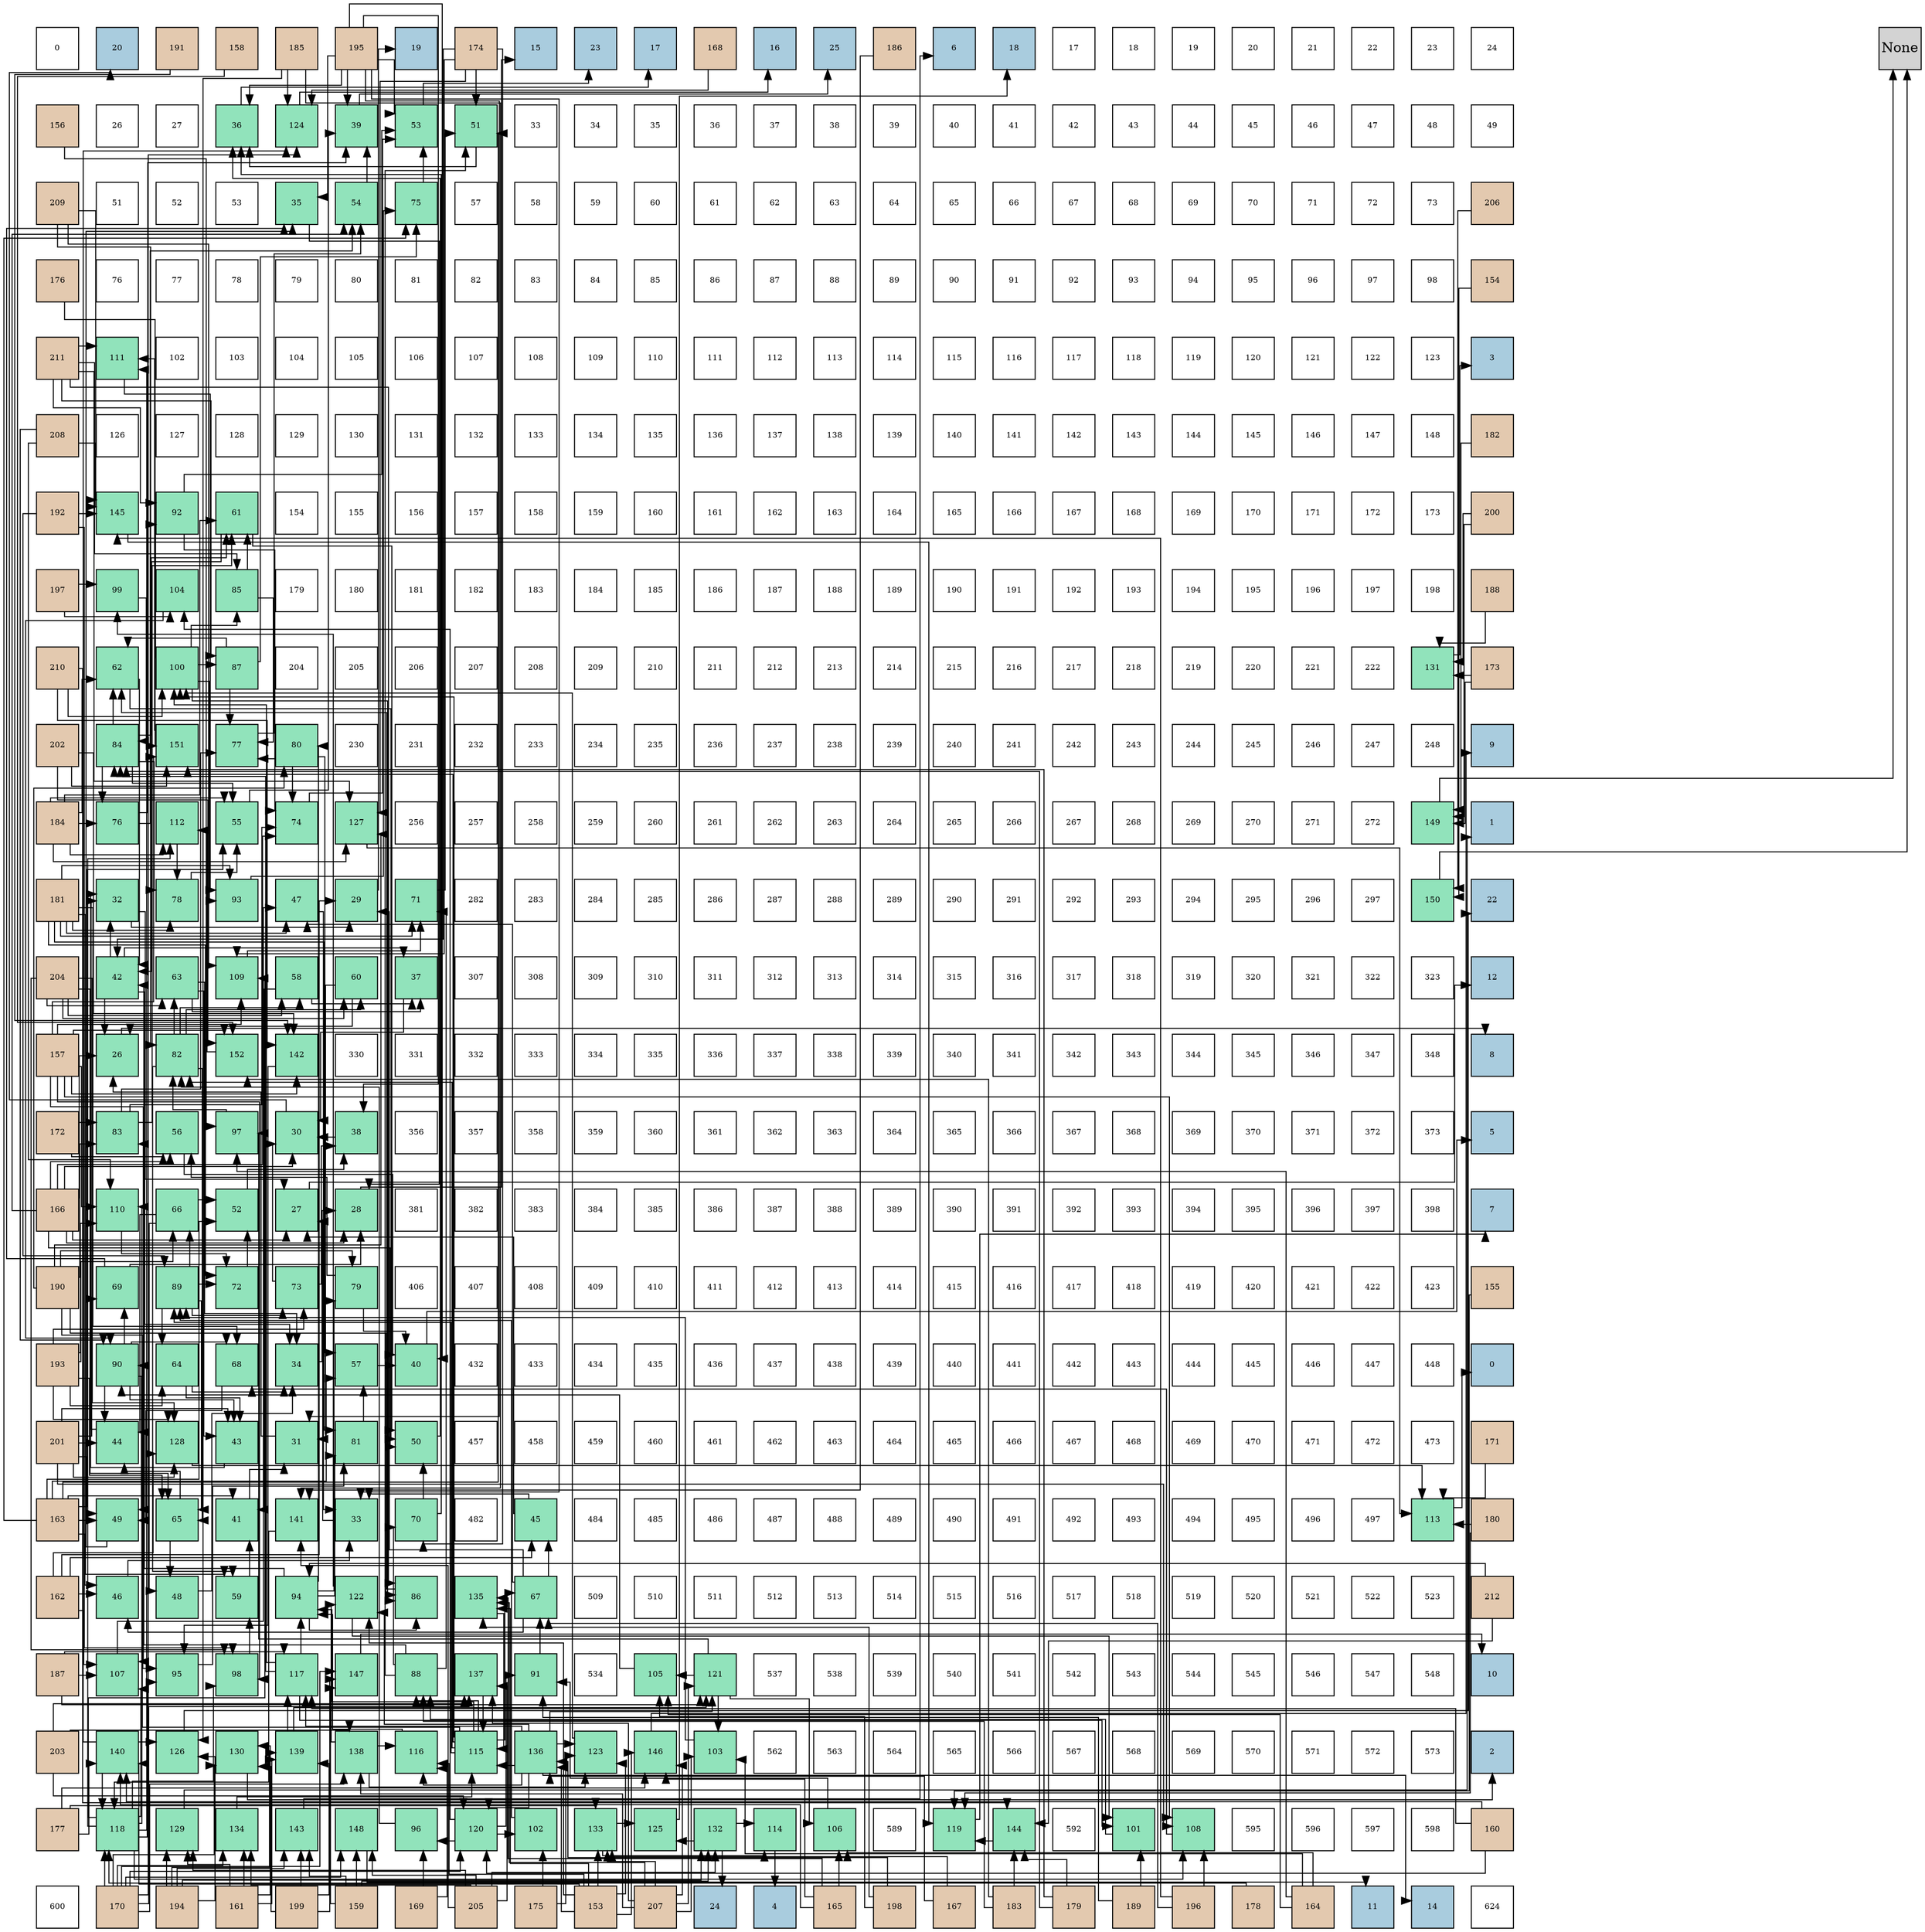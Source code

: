 digraph layout{
 rankdir=TB;
 splines=ortho;
 node [style=filled shape=square fixedsize=true width=0.6];
0[label="0", fontsize=8, fillcolor="#ffffff"];
1[label="20", fontsize=8, fillcolor="#a9ccde"];
2[label="191", fontsize=8, fillcolor="#e3c9af"];
3[label="158", fontsize=8, fillcolor="#e3c9af"];
4[label="185", fontsize=8, fillcolor="#e3c9af"];
5[label="195", fontsize=8, fillcolor="#e3c9af"];
6[label="19", fontsize=8, fillcolor="#a9ccde"];
7[label="174", fontsize=8, fillcolor="#e3c9af"];
8[label="15", fontsize=8, fillcolor="#a9ccde"];
9[label="23", fontsize=8, fillcolor="#a9ccde"];
10[label="17", fontsize=8, fillcolor="#a9ccde"];
11[label="168", fontsize=8, fillcolor="#e3c9af"];
12[label="16", fontsize=8, fillcolor="#a9ccde"];
13[label="25", fontsize=8, fillcolor="#a9ccde"];
14[label="186", fontsize=8, fillcolor="#e3c9af"];
15[label="6", fontsize=8, fillcolor="#a9ccde"];
16[label="18", fontsize=8, fillcolor="#a9ccde"];
17[label="17", fontsize=8, fillcolor="#ffffff"];
18[label="18", fontsize=8, fillcolor="#ffffff"];
19[label="19", fontsize=8, fillcolor="#ffffff"];
20[label="20", fontsize=8, fillcolor="#ffffff"];
21[label="21", fontsize=8, fillcolor="#ffffff"];
22[label="22", fontsize=8, fillcolor="#ffffff"];
23[label="23", fontsize=8, fillcolor="#ffffff"];
24[label="24", fontsize=8, fillcolor="#ffffff"];
25[label="156", fontsize=8, fillcolor="#e3c9af"];
26[label="26", fontsize=8, fillcolor="#ffffff"];
27[label="27", fontsize=8, fillcolor="#ffffff"];
28[label="36", fontsize=8, fillcolor="#91e3bb"];
29[label="124", fontsize=8, fillcolor="#91e3bb"];
30[label="39", fontsize=8, fillcolor="#91e3bb"];
31[label="53", fontsize=8, fillcolor="#91e3bb"];
32[label="51", fontsize=8, fillcolor="#91e3bb"];
33[label="33", fontsize=8, fillcolor="#ffffff"];
34[label="34", fontsize=8, fillcolor="#ffffff"];
35[label="35", fontsize=8, fillcolor="#ffffff"];
36[label="36", fontsize=8, fillcolor="#ffffff"];
37[label="37", fontsize=8, fillcolor="#ffffff"];
38[label="38", fontsize=8, fillcolor="#ffffff"];
39[label="39", fontsize=8, fillcolor="#ffffff"];
40[label="40", fontsize=8, fillcolor="#ffffff"];
41[label="41", fontsize=8, fillcolor="#ffffff"];
42[label="42", fontsize=8, fillcolor="#ffffff"];
43[label="43", fontsize=8, fillcolor="#ffffff"];
44[label="44", fontsize=8, fillcolor="#ffffff"];
45[label="45", fontsize=8, fillcolor="#ffffff"];
46[label="46", fontsize=8, fillcolor="#ffffff"];
47[label="47", fontsize=8, fillcolor="#ffffff"];
48[label="48", fontsize=8, fillcolor="#ffffff"];
49[label="49", fontsize=8, fillcolor="#ffffff"];
50[label="209", fontsize=8, fillcolor="#e3c9af"];
51[label="51", fontsize=8, fillcolor="#ffffff"];
52[label="52", fontsize=8, fillcolor="#ffffff"];
53[label="53", fontsize=8, fillcolor="#ffffff"];
54[label="35", fontsize=8, fillcolor="#91e3bb"];
55[label="54", fontsize=8, fillcolor="#91e3bb"];
56[label="75", fontsize=8, fillcolor="#91e3bb"];
57[label="57", fontsize=8, fillcolor="#ffffff"];
58[label="58", fontsize=8, fillcolor="#ffffff"];
59[label="59", fontsize=8, fillcolor="#ffffff"];
60[label="60", fontsize=8, fillcolor="#ffffff"];
61[label="61", fontsize=8, fillcolor="#ffffff"];
62[label="62", fontsize=8, fillcolor="#ffffff"];
63[label="63", fontsize=8, fillcolor="#ffffff"];
64[label="64", fontsize=8, fillcolor="#ffffff"];
65[label="65", fontsize=8, fillcolor="#ffffff"];
66[label="66", fontsize=8, fillcolor="#ffffff"];
67[label="67", fontsize=8, fillcolor="#ffffff"];
68[label="68", fontsize=8, fillcolor="#ffffff"];
69[label="69", fontsize=8, fillcolor="#ffffff"];
70[label="70", fontsize=8, fillcolor="#ffffff"];
71[label="71", fontsize=8, fillcolor="#ffffff"];
72[label="72", fontsize=8, fillcolor="#ffffff"];
73[label="73", fontsize=8, fillcolor="#ffffff"];
74[label="206", fontsize=8, fillcolor="#e3c9af"];
75[label="176", fontsize=8, fillcolor="#e3c9af"];
76[label="76", fontsize=8, fillcolor="#ffffff"];
77[label="77", fontsize=8, fillcolor="#ffffff"];
78[label="78", fontsize=8, fillcolor="#ffffff"];
79[label="79", fontsize=8, fillcolor="#ffffff"];
80[label="80", fontsize=8, fillcolor="#ffffff"];
81[label="81", fontsize=8, fillcolor="#ffffff"];
82[label="82", fontsize=8, fillcolor="#ffffff"];
83[label="83", fontsize=8, fillcolor="#ffffff"];
84[label="84", fontsize=8, fillcolor="#ffffff"];
85[label="85", fontsize=8, fillcolor="#ffffff"];
86[label="86", fontsize=8, fillcolor="#ffffff"];
87[label="87", fontsize=8, fillcolor="#ffffff"];
88[label="88", fontsize=8, fillcolor="#ffffff"];
89[label="89", fontsize=8, fillcolor="#ffffff"];
90[label="90", fontsize=8, fillcolor="#ffffff"];
91[label="91", fontsize=8, fillcolor="#ffffff"];
92[label="92", fontsize=8, fillcolor="#ffffff"];
93[label="93", fontsize=8, fillcolor="#ffffff"];
94[label="94", fontsize=8, fillcolor="#ffffff"];
95[label="95", fontsize=8, fillcolor="#ffffff"];
96[label="96", fontsize=8, fillcolor="#ffffff"];
97[label="97", fontsize=8, fillcolor="#ffffff"];
98[label="98", fontsize=8, fillcolor="#ffffff"];
99[label="154", fontsize=8, fillcolor="#e3c9af"];
100[label="211", fontsize=8, fillcolor="#e3c9af"];
101[label="111", fontsize=8, fillcolor="#91e3bb"];
102[label="102", fontsize=8, fillcolor="#ffffff"];
103[label="103", fontsize=8, fillcolor="#ffffff"];
104[label="104", fontsize=8, fillcolor="#ffffff"];
105[label="105", fontsize=8, fillcolor="#ffffff"];
106[label="106", fontsize=8, fillcolor="#ffffff"];
107[label="107", fontsize=8, fillcolor="#ffffff"];
108[label="108", fontsize=8, fillcolor="#ffffff"];
109[label="109", fontsize=8, fillcolor="#ffffff"];
110[label="110", fontsize=8, fillcolor="#ffffff"];
111[label="111", fontsize=8, fillcolor="#ffffff"];
112[label="112", fontsize=8, fillcolor="#ffffff"];
113[label="113", fontsize=8, fillcolor="#ffffff"];
114[label="114", fontsize=8, fillcolor="#ffffff"];
115[label="115", fontsize=8, fillcolor="#ffffff"];
116[label="116", fontsize=8, fillcolor="#ffffff"];
117[label="117", fontsize=8, fillcolor="#ffffff"];
118[label="118", fontsize=8, fillcolor="#ffffff"];
119[label="119", fontsize=8, fillcolor="#ffffff"];
120[label="120", fontsize=8, fillcolor="#ffffff"];
121[label="121", fontsize=8, fillcolor="#ffffff"];
122[label="122", fontsize=8, fillcolor="#ffffff"];
123[label="123", fontsize=8, fillcolor="#ffffff"];
124[label="3", fontsize=8, fillcolor="#a9ccde"];
125[label="208", fontsize=8, fillcolor="#e3c9af"];
126[label="126", fontsize=8, fillcolor="#ffffff"];
127[label="127", fontsize=8, fillcolor="#ffffff"];
128[label="128", fontsize=8, fillcolor="#ffffff"];
129[label="129", fontsize=8, fillcolor="#ffffff"];
130[label="130", fontsize=8, fillcolor="#ffffff"];
131[label="131", fontsize=8, fillcolor="#ffffff"];
132[label="132", fontsize=8, fillcolor="#ffffff"];
133[label="133", fontsize=8, fillcolor="#ffffff"];
134[label="134", fontsize=8, fillcolor="#ffffff"];
135[label="135", fontsize=8, fillcolor="#ffffff"];
136[label="136", fontsize=8, fillcolor="#ffffff"];
137[label="137", fontsize=8, fillcolor="#ffffff"];
138[label="138", fontsize=8, fillcolor="#ffffff"];
139[label="139", fontsize=8, fillcolor="#ffffff"];
140[label="140", fontsize=8, fillcolor="#ffffff"];
141[label="141", fontsize=8, fillcolor="#ffffff"];
142[label="142", fontsize=8, fillcolor="#ffffff"];
143[label="143", fontsize=8, fillcolor="#ffffff"];
144[label="144", fontsize=8, fillcolor="#ffffff"];
145[label="145", fontsize=8, fillcolor="#ffffff"];
146[label="146", fontsize=8, fillcolor="#ffffff"];
147[label="147", fontsize=8, fillcolor="#ffffff"];
148[label="148", fontsize=8, fillcolor="#ffffff"];
149[label="182", fontsize=8, fillcolor="#e3c9af"];
150[label="192", fontsize=8, fillcolor="#e3c9af"];
151[label="145", fontsize=8, fillcolor="#91e3bb"];
152[label="92", fontsize=8, fillcolor="#91e3bb"];
153[label="61", fontsize=8, fillcolor="#91e3bb"];
154[label="154", fontsize=8, fillcolor="#ffffff"];
155[label="155", fontsize=8, fillcolor="#ffffff"];
156[label="156", fontsize=8, fillcolor="#ffffff"];
157[label="157", fontsize=8, fillcolor="#ffffff"];
158[label="158", fontsize=8, fillcolor="#ffffff"];
159[label="159", fontsize=8, fillcolor="#ffffff"];
160[label="160", fontsize=8, fillcolor="#ffffff"];
161[label="161", fontsize=8, fillcolor="#ffffff"];
162[label="162", fontsize=8, fillcolor="#ffffff"];
163[label="163", fontsize=8, fillcolor="#ffffff"];
164[label="164", fontsize=8, fillcolor="#ffffff"];
165[label="165", fontsize=8, fillcolor="#ffffff"];
166[label="166", fontsize=8, fillcolor="#ffffff"];
167[label="167", fontsize=8, fillcolor="#ffffff"];
168[label="168", fontsize=8, fillcolor="#ffffff"];
169[label="169", fontsize=8, fillcolor="#ffffff"];
170[label="170", fontsize=8, fillcolor="#ffffff"];
171[label="171", fontsize=8, fillcolor="#ffffff"];
172[label="172", fontsize=8, fillcolor="#ffffff"];
173[label="173", fontsize=8, fillcolor="#ffffff"];
174[label="200", fontsize=8, fillcolor="#e3c9af"];
175[label="197", fontsize=8, fillcolor="#e3c9af"];
176[label="99", fontsize=8, fillcolor="#91e3bb"];
177[label="104", fontsize=8, fillcolor="#91e3bb"];
178[label="85", fontsize=8, fillcolor="#91e3bb"];
179[label="179", fontsize=8, fillcolor="#ffffff"];
180[label="180", fontsize=8, fillcolor="#ffffff"];
181[label="181", fontsize=8, fillcolor="#ffffff"];
182[label="182", fontsize=8, fillcolor="#ffffff"];
183[label="183", fontsize=8, fillcolor="#ffffff"];
184[label="184", fontsize=8, fillcolor="#ffffff"];
185[label="185", fontsize=8, fillcolor="#ffffff"];
186[label="186", fontsize=8, fillcolor="#ffffff"];
187[label="187", fontsize=8, fillcolor="#ffffff"];
188[label="188", fontsize=8, fillcolor="#ffffff"];
189[label="189", fontsize=8, fillcolor="#ffffff"];
190[label="190", fontsize=8, fillcolor="#ffffff"];
191[label="191", fontsize=8, fillcolor="#ffffff"];
192[label="192", fontsize=8, fillcolor="#ffffff"];
193[label="193", fontsize=8, fillcolor="#ffffff"];
194[label="194", fontsize=8, fillcolor="#ffffff"];
195[label="195", fontsize=8, fillcolor="#ffffff"];
196[label="196", fontsize=8, fillcolor="#ffffff"];
197[label="197", fontsize=8, fillcolor="#ffffff"];
198[label="198", fontsize=8, fillcolor="#ffffff"];
199[label="188", fontsize=8, fillcolor="#e3c9af"];
200[label="210", fontsize=8, fillcolor="#e3c9af"];
201[label="62", fontsize=8, fillcolor="#91e3bb"];
202[label="100", fontsize=8, fillcolor="#91e3bb"];
203[label="87", fontsize=8, fillcolor="#91e3bb"];
204[label="204", fontsize=8, fillcolor="#ffffff"];
205[label="205", fontsize=8, fillcolor="#ffffff"];
206[label="206", fontsize=8, fillcolor="#ffffff"];
207[label="207", fontsize=8, fillcolor="#ffffff"];
208[label="208", fontsize=8, fillcolor="#ffffff"];
209[label="209", fontsize=8, fillcolor="#ffffff"];
210[label="210", fontsize=8, fillcolor="#ffffff"];
211[label="211", fontsize=8, fillcolor="#ffffff"];
212[label="212", fontsize=8, fillcolor="#ffffff"];
213[label="213", fontsize=8, fillcolor="#ffffff"];
214[label="214", fontsize=8, fillcolor="#ffffff"];
215[label="215", fontsize=8, fillcolor="#ffffff"];
216[label="216", fontsize=8, fillcolor="#ffffff"];
217[label="217", fontsize=8, fillcolor="#ffffff"];
218[label="218", fontsize=8, fillcolor="#ffffff"];
219[label="219", fontsize=8, fillcolor="#ffffff"];
220[label="220", fontsize=8, fillcolor="#ffffff"];
221[label="221", fontsize=8, fillcolor="#ffffff"];
222[label="222", fontsize=8, fillcolor="#ffffff"];
223[label="131", fontsize=8, fillcolor="#91e3bb"];
224[label="173", fontsize=8, fillcolor="#e3c9af"];
225[label="202", fontsize=8, fillcolor="#e3c9af"];
226[label="84", fontsize=8, fillcolor="#91e3bb"];
227[label="151", fontsize=8, fillcolor="#91e3bb"];
228[label="77", fontsize=8, fillcolor="#91e3bb"];
229[label="80", fontsize=8, fillcolor="#91e3bb"];
230[label="230", fontsize=8, fillcolor="#ffffff"];
231[label="231", fontsize=8, fillcolor="#ffffff"];
232[label="232", fontsize=8, fillcolor="#ffffff"];
233[label="233", fontsize=8, fillcolor="#ffffff"];
234[label="234", fontsize=8, fillcolor="#ffffff"];
235[label="235", fontsize=8, fillcolor="#ffffff"];
236[label="236", fontsize=8, fillcolor="#ffffff"];
237[label="237", fontsize=8, fillcolor="#ffffff"];
238[label="238", fontsize=8, fillcolor="#ffffff"];
239[label="239", fontsize=8, fillcolor="#ffffff"];
240[label="240", fontsize=8, fillcolor="#ffffff"];
241[label="241", fontsize=8, fillcolor="#ffffff"];
242[label="242", fontsize=8, fillcolor="#ffffff"];
243[label="243", fontsize=8, fillcolor="#ffffff"];
244[label="244", fontsize=8, fillcolor="#ffffff"];
245[label="245", fontsize=8, fillcolor="#ffffff"];
246[label="246", fontsize=8, fillcolor="#ffffff"];
247[label="247", fontsize=8, fillcolor="#ffffff"];
248[label="248", fontsize=8, fillcolor="#ffffff"];
249[label="9", fontsize=8, fillcolor="#a9ccde"];
250[label="184", fontsize=8, fillcolor="#e3c9af"];
251[label="76", fontsize=8, fillcolor="#91e3bb"];
252[label="112", fontsize=8, fillcolor="#91e3bb"];
253[label="55", fontsize=8, fillcolor="#91e3bb"];
254[label="74", fontsize=8, fillcolor="#91e3bb"];
255[label="127", fontsize=8, fillcolor="#91e3bb"];
256[label="256", fontsize=8, fillcolor="#ffffff"];
257[label="257", fontsize=8, fillcolor="#ffffff"];
258[label="258", fontsize=8, fillcolor="#ffffff"];
259[label="259", fontsize=8, fillcolor="#ffffff"];
260[label="260", fontsize=8, fillcolor="#ffffff"];
261[label="261", fontsize=8, fillcolor="#ffffff"];
262[label="262", fontsize=8, fillcolor="#ffffff"];
263[label="263", fontsize=8, fillcolor="#ffffff"];
264[label="264", fontsize=8, fillcolor="#ffffff"];
265[label="265", fontsize=8, fillcolor="#ffffff"];
266[label="266", fontsize=8, fillcolor="#ffffff"];
267[label="267", fontsize=8, fillcolor="#ffffff"];
268[label="268", fontsize=8, fillcolor="#ffffff"];
269[label="269", fontsize=8, fillcolor="#ffffff"];
270[label="270", fontsize=8, fillcolor="#ffffff"];
271[label="271", fontsize=8, fillcolor="#ffffff"];
272[label="272", fontsize=8, fillcolor="#ffffff"];
273[label="149", fontsize=8, fillcolor="#91e3bb"];
274[label="1", fontsize=8, fillcolor="#a9ccde"];
275[label="181", fontsize=8, fillcolor="#e3c9af"];
276[label="32", fontsize=8, fillcolor="#91e3bb"];
277[label="78", fontsize=8, fillcolor="#91e3bb"];
278[label="93", fontsize=8, fillcolor="#91e3bb"];
279[label="47", fontsize=8, fillcolor="#91e3bb"];
280[label="29", fontsize=8, fillcolor="#91e3bb"];
281[label="71", fontsize=8, fillcolor="#91e3bb"];
282[label="282", fontsize=8, fillcolor="#ffffff"];
283[label="283", fontsize=8, fillcolor="#ffffff"];
284[label="284", fontsize=8, fillcolor="#ffffff"];
285[label="285", fontsize=8, fillcolor="#ffffff"];
286[label="286", fontsize=8, fillcolor="#ffffff"];
287[label="287", fontsize=8, fillcolor="#ffffff"];
288[label="288", fontsize=8, fillcolor="#ffffff"];
289[label="289", fontsize=8, fillcolor="#ffffff"];
290[label="290", fontsize=8, fillcolor="#ffffff"];
291[label="291", fontsize=8, fillcolor="#ffffff"];
292[label="292", fontsize=8, fillcolor="#ffffff"];
293[label="293", fontsize=8, fillcolor="#ffffff"];
294[label="294", fontsize=8, fillcolor="#ffffff"];
295[label="295", fontsize=8, fillcolor="#ffffff"];
296[label="296", fontsize=8, fillcolor="#ffffff"];
297[label="297", fontsize=8, fillcolor="#ffffff"];
298[label="150", fontsize=8, fillcolor="#91e3bb"];
299[label="22", fontsize=8, fillcolor="#a9ccde"];
300[label="204", fontsize=8, fillcolor="#e3c9af"];
301[label="42", fontsize=8, fillcolor="#91e3bb"];
302[label="63", fontsize=8, fillcolor="#91e3bb"];
303[label="109", fontsize=8, fillcolor="#91e3bb"];
304[label="58", fontsize=8, fillcolor="#91e3bb"];
305[label="60", fontsize=8, fillcolor="#91e3bb"];
306[label="37", fontsize=8, fillcolor="#91e3bb"];
307[label="307", fontsize=8, fillcolor="#ffffff"];
308[label="308", fontsize=8, fillcolor="#ffffff"];
309[label="309", fontsize=8, fillcolor="#ffffff"];
310[label="310", fontsize=8, fillcolor="#ffffff"];
311[label="311", fontsize=8, fillcolor="#ffffff"];
312[label="312", fontsize=8, fillcolor="#ffffff"];
313[label="313", fontsize=8, fillcolor="#ffffff"];
314[label="314", fontsize=8, fillcolor="#ffffff"];
315[label="315", fontsize=8, fillcolor="#ffffff"];
316[label="316", fontsize=8, fillcolor="#ffffff"];
317[label="317", fontsize=8, fillcolor="#ffffff"];
318[label="318", fontsize=8, fillcolor="#ffffff"];
319[label="319", fontsize=8, fillcolor="#ffffff"];
320[label="320", fontsize=8, fillcolor="#ffffff"];
321[label="321", fontsize=8, fillcolor="#ffffff"];
322[label="322", fontsize=8, fillcolor="#ffffff"];
323[label="323", fontsize=8, fillcolor="#ffffff"];
324[label="12", fontsize=8, fillcolor="#a9ccde"];
325[label="157", fontsize=8, fillcolor="#e3c9af"];
326[label="26", fontsize=8, fillcolor="#91e3bb"];
327[label="82", fontsize=8, fillcolor="#91e3bb"];
328[label="152", fontsize=8, fillcolor="#91e3bb"];
329[label="142", fontsize=8, fillcolor="#91e3bb"];
330[label="330", fontsize=8, fillcolor="#ffffff"];
331[label="331", fontsize=8, fillcolor="#ffffff"];
332[label="332", fontsize=8, fillcolor="#ffffff"];
333[label="333", fontsize=8, fillcolor="#ffffff"];
334[label="334", fontsize=8, fillcolor="#ffffff"];
335[label="335", fontsize=8, fillcolor="#ffffff"];
336[label="336", fontsize=8, fillcolor="#ffffff"];
337[label="337", fontsize=8, fillcolor="#ffffff"];
338[label="338", fontsize=8, fillcolor="#ffffff"];
339[label="339", fontsize=8, fillcolor="#ffffff"];
340[label="340", fontsize=8, fillcolor="#ffffff"];
341[label="341", fontsize=8, fillcolor="#ffffff"];
342[label="342", fontsize=8, fillcolor="#ffffff"];
343[label="343", fontsize=8, fillcolor="#ffffff"];
344[label="344", fontsize=8, fillcolor="#ffffff"];
345[label="345", fontsize=8, fillcolor="#ffffff"];
346[label="346", fontsize=8, fillcolor="#ffffff"];
347[label="347", fontsize=8, fillcolor="#ffffff"];
348[label="348", fontsize=8, fillcolor="#ffffff"];
349[label="8", fontsize=8, fillcolor="#a9ccde"];
350[label="172", fontsize=8, fillcolor="#e3c9af"];
351[label="83", fontsize=8, fillcolor="#91e3bb"];
352[label="56", fontsize=8, fillcolor="#91e3bb"];
353[label="97", fontsize=8, fillcolor="#91e3bb"];
354[label="30", fontsize=8, fillcolor="#91e3bb"];
355[label="38", fontsize=8, fillcolor="#91e3bb"];
356[label="356", fontsize=8, fillcolor="#ffffff"];
357[label="357", fontsize=8, fillcolor="#ffffff"];
358[label="358", fontsize=8, fillcolor="#ffffff"];
359[label="359", fontsize=8, fillcolor="#ffffff"];
360[label="360", fontsize=8, fillcolor="#ffffff"];
361[label="361", fontsize=8, fillcolor="#ffffff"];
362[label="362", fontsize=8, fillcolor="#ffffff"];
363[label="363", fontsize=8, fillcolor="#ffffff"];
364[label="364", fontsize=8, fillcolor="#ffffff"];
365[label="365", fontsize=8, fillcolor="#ffffff"];
366[label="366", fontsize=8, fillcolor="#ffffff"];
367[label="367", fontsize=8, fillcolor="#ffffff"];
368[label="368", fontsize=8, fillcolor="#ffffff"];
369[label="369", fontsize=8, fillcolor="#ffffff"];
370[label="370", fontsize=8, fillcolor="#ffffff"];
371[label="371", fontsize=8, fillcolor="#ffffff"];
372[label="372", fontsize=8, fillcolor="#ffffff"];
373[label="373", fontsize=8, fillcolor="#ffffff"];
374[label="5", fontsize=8, fillcolor="#a9ccde"];
375[label="166", fontsize=8, fillcolor="#e3c9af"];
376[label="110", fontsize=8, fillcolor="#91e3bb"];
377[label="66", fontsize=8, fillcolor="#91e3bb"];
378[label="52", fontsize=8, fillcolor="#91e3bb"];
379[label="27", fontsize=8, fillcolor="#91e3bb"];
380[label="28", fontsize=8, fillcolor="#91e3bb"];
381[label="381", fontsize=8, fillcolor="#ffffff"];
382[label="382", fontsize=8, fillcolor="#ffffff"];
383[label="383", fontsize=8, fillcolor="#ffffff"];
384[label="384", fontsize=8, fillcolor="#ffffff"];
385[label="385", fontsize=8, fillcolor="#ffffff"];
386[label="386", fontsize=8, fillcolor="#ffffff"];
387[label="387", fontsize=8, fillcolor="#ffffff"];
388[label="388", fontsize=8, fillcolor="#ffffff"];
389[label="389", fontsize=8, fillcolor="#ffffff"];
390[label="390", fontsize=8, fillcolor="#ffffff"];
391[label="391", fontsize=8, fillcolor="#ffffff"];
392[label="392", fontsize=8, fillcolor="#ffffff"];
393[label="393", fontsize=8, fillcolor="#ffffff"];
394[label="394", fontsize=8, fillcolor="#ffffff"];
395[label="395", fontsize=8, fillcolor="#ffffff"];
396[label="396", fontsize=8, fillcolor="#ffffff"];
397[label="397", fontsize=8, fillcolor="#ffffff"];
398[label="398", fontsize=8, fillcolor="#ffffff"];
399[label="7", fontsize=8, fillcolor="#a9ccde"];
400[label="190", fontsize=8, fillcolor="#e3c9af"];
401[label="69", fontsize=8, fillcolor="#91e3bb"];
402[label="89", fontsize=8, fillcolor="#91e3bb"];
403[label="72", fontsize=8, fillcolor="#91e3bb"];
404[label="73", fontsize=8, fillcolor="#91e3bb"];
405[label="79", fontsize=8, fillcolor="#91e3bb"];
406[label="406", fontsize=8, fillcolor="#ffffff"];
407[label="407", fontsize=8, fillcolor="#ffffff"];
408[label="408", fontsize=8, fillcolor="#ffffff"];
409[label="409", fontsize=8, fillcolor="#ffffff"];
410[label="410", fontsize=8, fillcolor="#ffffff"];
411[label="411", fontsize=8, fillcolor="#ffffff"];
412[label="412", fontsize=8, fillcolor="#ffffff"];
413[label="413", fontsize=8, fillcolor="#ffffff"];
414[label="414", fontsize=8, fillcolor="#ffffff"];
415[label="415", fontsize=8, fillcolor="#ffffff"];
416[label="416", fontsize=8, fillcolor="#ffffff"];
417[label="417", fontsize=8, fillcolor="#ffffff"];
418[label="418", fontsize=8, fillcolor="#ffffff"];
419[label="419", fontsize=8, fillcolor="#ffffff"];
420[label="420", fontsize=8, fillcolor="#ffffff"];
421[label="421", fontsize=8, fillcolor="#ffffff"];
422[label="422", fontsize=8, fillcolor="#ffffff"];
423[label="423", fontsize=8, fillcolor="#ffffff"];
424[label="155", fontsize=8, fillcolor="#e3c9af"];
425[label="193", fontsize=8, fillcolor="#e3c9af"];
426[label="90", fontsize=8, fillcolor="#91e3bb"];
427[label="64", fontsize=8, fillcolor="#91e3bb"];
428[label="68", fontsize=8, fillcolor="#91e3bb"];
429[label="34", fontsize=8, fillcolor="#91e3bb"];
430[label="57", fontsize=8, fillcolor="#91e3bb"];
431[label="40", fontsize=8, fillcolor="#91e3bb"];
432[label="432", fontsize=8, fillcolor="#ffffff"];
433[label="433", fontsize=8, fillcolor="#ffffff"];
434[label="434", fontsize=8, fillcolor="#ffffff"];
435[label="435", fontsize=8, fillcolor="#ffffff"];
436[label="436", fontsize=8, fillcolor="#ffffff"];
437[label="437", fontsize=8, fillcolor="#ffffff"];
438[label="438", fontsize=8, fillcolor="#ffffff"];
439[label="439", fontsize=8, fillcolor="#ffffff"];
440[label="440", fontsize=8, fillcolor="#ffffff"];
441[label="441", fontsize=8, fillcolor="#ffffff"];
442[label="442", fontsize=8, fillcolor="#ffffff"];
443[label="443", fontsize=8, fillcolor="#ffffff"];
444[label="444", fontsize=8, fillcolor="#ffffff"];
445[label="445", fontsize=8, fillcolor="#ffffff"];
446[label="446", fontsize=8, fillcolor="#ffffff"];
447[label="447", fontsize=8, fillcolor="#ffffff"];
448[label="448", fontsize=8, fillcolor="#ffffff"];
449[label="0", fontsize=8, fillcolor="#a9ccde"];
450[label="201", fontsize=8, fillcolor="#e3c9af"];
451[label="44", fontsize=8, fillcolor="#91e3bb"];
452[label="128", fontsize=8, fillcolor="#91e3bb"];
453[label="43", fontsize=8, fillcolor="#91e3bb"];
454[label="31", fontsize=8, fillcolor="#91e3bb"];
455[label="81", fontsize=8, fillcolor="#91e3bb"];
456[label="50", fontsize=8, fillcolor="#91e3bb"];
457[label="457", fontsize=8, fillcolor="#ffffff"];
458[label="458", fontsize=8, fillcolor="#ffffff"];
459[label="459", fontsize=8, fillcolor="#ffffff"];
460[label="460", fontsize=8, fillcolor="#ffffff"];
461[label="461", fontsize=8, fillcolor="#ffffff"];
462[label="462", fontsize=8, fillcolor="#ffffff"];
463[label="463", fontsize=8, fillcolor="#ffffff"];
464[label="464", fontsize=8, fillcolor="#ffffff"];
465[label="465", fontsize=8, fillcolor="#ffffff"];
466[label="466", fontsize=8, fillcolor="#ffffff"];
467[label="467", fontsize=8, fillcolor="#ffffff"];
468[label="468", fontsize=8, fillcolor="#ffffff"];
469[label="469", fontsize=8, fillcolor="#ffffff"];
470[label="470", fontsize=8, fillcolor="#ffffff"];
471[label="471", fontsize=8, fillcolor="#ffffff"];
472[label="472", fontsize=8, fillcolor="#ffffff"];
473[label="473", fontsize=8, fillcolor="#ffffff"];
474[label="171", fontsize=8, fillcolor="#e3c9af"];
475[label="163", fontsize=8, fillcolor="#e3c9af"];
476[label="49", fontsize=8, fillcolor="#91e3bb"];
477[label="65", fontsize=8, fillcolor="#91e3bb"];
478[label="41", fontsize=8, fillcolor="#91e3bb"];
479[label="141", fontsize=8, fillcolor="#91e3bb"];
480[label="33", fontsize=8, fillcolor="#91e3bb"];
481[label="70", fontsize=8, fillcolor="#91e3bb"];
482[label="482", fontsize=8, fillcolor="#ffffff"];
483[label="45", fontsize=8, fillcolor="#91e3bb"];
484[label="484", fontsize=8, fillcolor="#ffffff"];
485[label="485", fontsize=8, fillcolor="#ffffff"];
486[label="486", fontsize=8, fillcolor="#ffffff"];
487[label="487", fontsize=8, fillcolor="#ffffff"];
488[label="488", fontsize=8, fillcolor="#ffffff"];
489[label="489", fontsize=8, fillcolor="#ffffff"];
490[label="490", fontsize=8, fillcolor="#ffffff"];
491[label="491", fontsize=8, fillcolor="#ffffff"];
492[label="492", fontsize=8, fillcolor="#ffffff"];
493[label="493", fontsize=8, fillcolor="#ffffff"];
494[label="494", fontsize=8, fillcolor="#ffffff"];
495[label="495", fontsize=8, fillcolor="#ffffff"];
496[label="496", fontsize=8, fillcolor="#ffffff"];
497[label="497", fontsize=8, fillcolor="#ffffff"];
498[label="113", fontsize=8, fillcolor="#91e3bb"];
499[label="180", fontsize=8, fillcolor="#e3c9af"];
500[label="162", fontsize=8, fillcolor="#e3c9af"];
501[label="46", fontsize=8, fillcolor="#91e3bb"];
502[label="48", fontsize=8, fillcolor="#91e3bb"];
503[label="59", fontsize=8, fillcolor="#91e3bb"];
504[label="94", fontsize=8, fillcolor="#91e3bb"];
505[label="122", fontsize=8, fillcolor="#91e3bb"];
506[label="86", fontsize=8, fillcolor="#91e3bb"];
507[label="135", fontsize=8, fillcolor="#91e3bb"];
508[label="67", fontsize=8, fillcolor="#91e3bb"];
509[label="509", fontsize=8, fillcolor="#ffffff"];
510[label="510", fontsize=8, fillcolor="#ffffff"];
511[label="511", fontsize=8, fillcolor="#ffffff"];
512[label="512", fontsize=8, fillcolor="#ffffff"];
513[label="513", fontsize=8, fillcolor="#ffffff"];
514[label="514", fontsize=8, fillcolor="#ffffff"];
515[label="515", fontsize=8, fillcolor="#ffffff"];
516[label="516", fontsize=8, fillcolor="#ffffff"];
517[label="517", fontsize=8, fillcolor="#ffffff"];
518[label="518", fontsize=8, fillcolor="#ffffff"];
519[label="519", fontsize=8, fillcolor="#ffffff"];
520[label="520", fontsize=8, fillcolor="#ffffff"];
521[label="521", fontsize=8, fillcolor="#ffffff"];
522[label="522", fontsize=8, fillcolor="#ffffff"];
523[label="523", fontsize=8, fillcolor="#ffffff"];
524[label="212", fontsize=8, fillcolor="#e3c9af"];
525[label="187", fontsize=8, fillcolor="#e3c9af"];
526[label="107", fontsize=8, fillcolor="#91e3bb"];
527[label="95", fontsize=8, fillcolor="#91e3bb"];
528[label="98", fontsize=8, fillcolor="#91e3bb"];
529[label="117", fontsize=8, fillcolor="#91e3bb"];
530[label="147", fontsize=8, fillcolor="#91e3bb"];
531[label="88", fontsize=8, fillcolor="#91e3bb"];
532[label="137", fontsize=8, fillcolor="#91e3bb"];
533[label="91", fontsize=8, fillcolor="#91e3bb"];
534[label="534", fontsize=8, fillcolor="#ffffff"];
535[label="105", fontsize=8, fillcolor="#91e3bb"];
536[label="121", fontsize=8, fillcolor="#91e3bb"];
537[label="537", fontsize=8, fillcolor="#ffffff"];
538[label="538", fontsize=8, fillcolor="#ffffff"];
539[label="539", fontsize=8, fillcolor="#ffffff"];
540[label="540", fontsize=8, fillcolor="#ffffff"];
541[label="541", fontsize=8, fillcolor="#ffffff"];
542[label="542", fontsize=8, fillcolor="#ffffff"];
543[label="543", fontsize=8, fillcolor="#ffffff"];
544[label="544", fontsize=8, fillcolor="#ffffff"];
545[label="545", fontsize=8, fillcolor="#ffffff"];
546[label="546", fontsize=8, fillcolor="#ffffff"];
547[label="547", fontsize=8, fillcolor="#ffffff"];
548[label="548", fontsize=8, fillcolor="#ffffff"];
549[label="10", fontsize=8, fillcolor="#a9ccde"];
550[label="203", fontsize=8, fillcolor="#e3c9af"];
551[label="140", fontsize=8, fillcolor="#91e3bb"];
552[label="126", fontsize=8, fillcolor="#91e3bb"];
553[label="130", fontsize=8, fillcolor="#91e3bb"];
554[label="139", fontsize=8, fillcolor="#91e3bb"];
555[label="138", fontsize=8, fillcolor="#91e3bb"];
556[label="116", fontsize=8, fillcolor="#91e3bb"];
557[label="115", fontsize=8, fillcolor="#91e3bb"];
558[label="136", fontsize=8, fillcolor="#91e3bb"];
559[label="123", fontsize=8, fillcolor="#91e3bb"];
560[label="146", fontsize=8, fillcolor="#91e3bb"];
561[label="103", fontsize=8, fillcolor="#91e3bb"];
562[label="562", fontsize=8, fillcolor="#ffffff"];
563[label="563", fontsize=8, fillcolor="#ffffff"];
564[label="564", fontsize=8, fillcolor="#ffffff"];
565[label="565", fontsize=8, fillcolor="#ffffff"];
566[label="566", fontsize=8, fillcolor="#ffffff"];
567[label="567", fontsize=8, fillcolor="#ffffff"];
568[label="568", fontsize=8, fillcolor="#ffffff"];
569[label="569", fontsize=8, fillcolor="#ffffff"];
570[label="570", fontsize=8, fillcolor="#ffffff"];
571[label="571", fontsize=8, fillcolor="#ffffff"];
572[label="572", fontsize=8, fillcolor="#ffffff"];
573[label="573", fontsize=8, fillcolor="#ffffff"];
574[label="2", fontsize=8, fillcolor="#a9ccde"];
575[label="177", fontsize=8, fillcolor="#e3c9af"];
576[label="118", fontsize=8, fillcolor="#91e3bb"];
577[label="129", fontsize=8, fillcolor="#91e3bb"];
578[label="134", fontsize=8, fillcolor="#91e3bb"];
579[label="143", fontsize=8, fillcolor="#91e3bb"];
580[label="148", fontsize=8, fillcolor="#91e3bb"];
581[label="96", fontsize=8, fillcolor="#91e3bb"];
582[label="120", fontsize=8, fillcolor="#91e3bb"];
583[label="102", fontsize=8, fillcolor="#91e3bb"];
584[label="133", fontsize=8, fillcolor="#91e3bb"];
585[label="125", fontsize=8, fillcolor="#91e3bb"];
586[label="132", fontsize=8, fillcolor="#91e3bb"];
587[label="114", fontsize=8, fillcolor="#91e3bb"];
588[label="106", fontsize=8, fillcolor="#91e3bb"];
589[label="589", fontsize=8, fillcolor="#ffffff"];
590[label="119", fontsize=8, fillcolor="#91e3bb"];
591[label="144", fontsize=8, fillcolor="#91e3bb"];
592[label="592", fontsize=8, fillcolor="#ffffff"];
593[label="101", fontsize=8, fillcolor="#91e3bb"];
594[label="108", fontsize=8, fillcolor="#91e3bb"];
595[label="595", fontsize=8, fillcolor="#ffffff"];
596[label="596", fontsize=8, fillcolor="#ffffff"];
597[label="597", fontsize=8, fillcolor="#ffffff"];
598[label="598", fontsize=8, fillcolor="#ffffff"];
599[label="160", fontsize=8, fillcolor="#e3c9af"];
600[label="600", fontsize=8, fillcolor="#ffffff"];
601[label="170", fontsize=8, fillcolor="#e3c9af"];
602[label="194", fontsize=8, fillcolor="#e3c9af"];
603[label="161", fontsize=8, fillcolor="#e3c9af"];
604[label="199", fontsize=8, fillcolor="#e3c9af"];
605[label="159", fontsize=8, fillcolor="#e3c9af"];
606[label="169", fontsize=8, fillcolor="#e3c9af"];
607[label="205", fontsize=8, fillcolor="#e3c9af"];
608[label="175", fontsize=8, fillcolor="#e3c9af"];
609[label="153", fontsize=8, fillcolor="#e3c9af"];
610[label="207", fontsize=8, fillcolor="#e3c9af"];
611[label="24", fontsize=8, fillcolor="#a9ccde"];
612[label="4", fontsize=8, fillcolor="#a9ccde"];
613[label="165", fontsize=8, fillcolor="#e3c9af"];
614[label="198", fontsize=8, fillcolor="#e3c9af"];
615[label="167", fontsize=8, fillcolor="#e3c9af"];
616[label="183", fontsize=8, fillcolor="#e3c9af"];
617[label="179", fontsize=8, fillcolor="#e3c9af"];
618[label="189", fontsize=8, fillcolor="#e3c9af"];
619[label="196", fontsize=8, fillcolor="#e3c9af"];
620[label="178", fontsize=8, fillcolor="#e3c9af"];
621[label="164", fontsize=8, fillcolor="#e3c9af"];
622[label="11", fontsize=8, fillcolor="#a9ccde"];
623[label="14", fontsize=8, fillcolor="#a9ccde"];
624[label="624", fontsize=8, fillcolor="#ffffff"];
edge [constraint=false, style=vis];326 -> 349;
379 -> 324;
380 -> 8;
280 -> 6;
354 -> 1;
454 -> 326;
276 -> 379;
276 -> 280;
480 -> 379;
429 -> 380;
54 -> 380;
28 -> 10;
306 -> 354;
355 -> 354;
30 -> 13;
431 -> 374;
478 -> 454;
301 -> 326;
301 -> 276;
301 -> 429;
301 -> 306;
453 -> 276;
451 -> 276;
483 -> 379;
483 -> 480;
501 -> 480;
279 -> 480;
502 -> 429;
476 -> 54;
456 -> 28;
32 -> 28;
378 -> 355;
31 -> 9;
55 -> 30;
253 -> 30;
352 -> 431;
430 -> 431;
304 -> 306;
304 -> 478;
503 -> 478;
305 -> 326;
305 -> 454;
153 -> 301;
153 -> 456;
201 -> 301;
201 -> 456;
302 -> 429;
302 -> 306;
302 -> 453;
427 -> 429;
427 -> 453;
477 -> 451;
477 -> 502;
377 -> 451;
377 -> 502;
377 -> 378;
508 -> 280;
508 -> 483;
508 -> 501;
508 -> 279;
428 -> 476;
401 -> 380;
401 -> 54;
481 -> 28;
481 -> 456;
281 -> 32;
403 -> 378;
404 -> 354;
404 -> 355;
254 -> 31;
56 -> 31;
251 -> 30;
251 -> 55;
228 -> 55;
277 -> 253;
405 -> 431;
405 -> 352;
229 -> 430;
229 -> 254;
229 -> 228;
455 -> 430;
327 -> 304;
327 -> 503;
327 -> 305;
327 -> 302;
327 -> 477;
351 -> 153;
351 -> 254;
351 -> 228;
226 -> 253;
226 -> 153;
226 -> 201;
226 -> 251;
226 -> 277;
178 -> 153;
178 -> 228;
506 -> 201;
203 -> 201;
203 -> 56;
203 -> 228;
531 -> 301;
531 -> 32;
531 -> 481;
531 -> 281;
402 -> 427;
402 -> 477;
402 -> 377;
402 -> 403;
402 -> 404;
426 -> 453;
426 -> 451;
426 -> 476;
426 -> 428;
426 -> 401;
533 -> 508;
152 -> 31;
152 -> 254;
278 -> 56;
504 -> 405;
504 -> 229;
504 -> 455;
504 -> 351;
504 -> 506;
527 -> 455;
581 -> 327;
353 -> 327;
528 -> 503;
176 -> 226;
202 -> 178;
202 -> 506;
202 -> 203;
202 -> 152;
202 -> 278;
593 -> 531;
583 -> 402;
561 -> 402;
177 -> 426;
535 -> 426;
588 -> 533;
526 -> 279;
594 -> 428;
303 -> 281;
376 -> 403;
101 -> 278;
252 -> 277;
498 -> 449;
587 -> 612;
557 -> 508;
557 -> 327;
557 -> 226;
557 -> 531;
557 -> 402;
557 -> 426;
557 -> 504;
557 -> 202;
556 -> 504;
529 -> 226;
529 -> 504;
529 -> 202;
529 -> 593;
576 -> 527;
576 -> 528;
576 -> 526;
576 -> 594;
576 -> 303;
576 -> 376;
576 -> 101;
576 -> 252;
590 -> 399;
582 -> 533;
582 -> 581;
582 -> 583;
582 -> 177;
536 -> 353;
536 -> 561;
536 -> 535;
536 -> 588;
505 -> 176;
505 -> 593;
559 -> 202;
29 -> 12;
585 -> 16;
552 -> 299;
255 -> 498;
452 -> 498;
577 -> 274;
553 -> 574;
223 -> 124;
586 -> 611;
586 -> 587;
586 -> 585;
584 -> 587;
584 -> 585;
578 -> 557;
507 -> 557;
558 -> 623;
558 -> 557;
558 -> 556;
558 -> 529;
558 -> 582;
558 -> 536;
558 -> 505;
558 -> 559;
532 -> 557;
555 -> 556;
555 -> 505;
555 -> 559;
554 -> 529;
554 -> 536;
551 -> 576;
551 -> 29;
551 -> 552;
479 -> 576;
329 -> 527;
579 -> 15;
591 -> 590;
151 -> 590;
560 -> 249;
530 -> 549;
580 -> 622;
273 -> None;
298 -> None;
227 -> 101;
328 -> 252;
609 -> 556;
609 -> 505;
609 -> 559;
609 -> 584;
609 -> 507;
609 -> 558;
609 -> 551;
609 -> 560;
99 -> 298;
424 -> 590;
25 -> 353;
325 -> 528;
325 -> 526;
325 -> 594;
325 -> 303;
325 -> 376;
325 -> 329;
325 -> 227;
325 -> 328;
3 -> 328;
605 -> 586;
605 -> 579;
605 -> 530;
605 -> 580;
599 -> 529;
599 -> 582;
599 -> 551;
603 -> 577;
603 -> 553;
603 -> 578;
603 -> 554;
500 -> 280;
500 -> 483;
500 -> 501;
500 -> 526;
500 -> 452;
475 -> 478;
475 -> 501;
475 -> 476;
475 -> 32;
475 -> 378;
475 -> 253;
475 -> 430;
475 -> 56;
621 -> 353;
621 -> 561;
621 -> 535;
621 -> 588;
613 -> 588;
613 -> 507;
613 -> 551;
613 -> 560;
375 -> 326;
375 -> 379;
375 -> 380;
375 -> 354;
375 -> 456;
375 -> 55;
375 -> 352;
375 -> 254;
615 -> 584;
615 -> 558;
11 -> 29;
606 -> 581;
606 -> 556;
601 -> 576;
601 -> 582;
601 -> 29;
601 -> 553;
601 -> 578;
601 -> 532;
601 -> 555;
601 -> 530;
601 -> 580;
474 -> 498;
350 -> 352;
350 -> 351;
224 -> 223;
224 -> 273;
7 -> 301;
7 -> 32;
7 -> 481;
7 -> 303;
7 -> 255;
608 -> 583;
608 -> 559;
75 -> 227;
575 -> 584;
575 -> 551;
575 -> 560;
620 -> 576;
617 -> 226;
617 -> 591;
617 -> 227;
499 -> 498;
499 -> 590;
275 -> 279;
275 -> 503;
275 -> 428;
275 -> 281;
275 -> 403;
275 -> 277;
275 -> 455;
275 -> 278;
149 -> 273;
616 -> 531;
616 -> 591;
616 -> 328;
250 -> 253;
250 -> 153;
250 -> 201;
250 -> 251;
250 -> 252;
250 -> 255;
4 -> 29;
4 -> 552;
4 -> 479;
14 -> 479;
525 -> 526;
525 -> 529;
525 -> 536;
199 -> 223;
618 -> 533;
618 -> 593;
400 -> 405;
400 -> 229;
400 -> 351;
400 -> 506;
400 -> 527;
400 -> 255;
2 -> 329;
150 -> 402;
150 -> 528;
150 -> 151;
425 -> 427;
425 -> 477;
425 -> 377;
425 -> 404;
425 -> 376;
425 -> 452;
602 -> 552;
602 -> 577;
602 -> 586;
602 -> 554;
602 -> 579;
5 -> 454;
5 -> 480;
5 -> 54;
5 -> 28;
5 -> 355;
5 -> 30;
5 -> 431;
5 -> 31;
619 -> 508;
619 -> 594;
619 -> 151;
175 -> 176;
175 -> 177;
614 -> 535;
614 -> 507;
614 -> 558;
604 -> 553;
604 -> 554;
604 -> 579;
604 -> 530;
174 -> 223;
174 -> 273;
450 -> 453;
450 -> 451;
450 -> 476;
450 -> 401;
450 -> 594;
450 -> 452;
225 -> 329;
225 -> 227;
225 -> 328;
550 -> 582;
550 -> 532;
550 -> 555;
300 -> 304;
300 -> 305;
300 -> 302;
300 -> 477;
300 -> 528;
300 -> 452;
607 -> 577;
607 -> 586;
607 -> 578;
607 -> 532;
607 -> 479;
607 -> 580;
74 -> 298;
610 -> 561;
610 -> 536;
610 -> 584;
610 -> 507;
610 -> 532;
610 -> 555;
610 -> 560;
125 -> 426;
125 -> 376;
125 -> 151;
50 -> 327;
50 -> 303;
50 -> 151;
200 -> 202;
200 -> 329;
200 -> 591;
100 -> 178;
100 -> 506;
100 -> 203;
100 -> 152;
100 -> 101;
100 -> 255;
524 -> 504;
524 -> 591;
edge [constraint=true, style=invis];
0 -> 25 -> 50 -> 75 -> 100 -> 125 -> 150 -> 175 -> 200 -> 225 -> 250 -> 275 -> 300 -> 325 -> 350 -> 375 -> 400 -> 425 -> 450 -> 475 -> 500 -> 525 -> 550 -> 575 -> 600;
1 -> 26 -> 51 -> 76 -> 101 -> 126 -> 151 -> 176 -> 201 -> 226 -> 251 -> 276 -> 301 -> 326 -> 351 -> 376 -> 401 -> 426 -> 451 -> 476 -> 501 -> 526 -> 551 -> 576 -> 601;
2 -> 27 -> 52 -> 77 -> 102 -> 127 -> 152 -> 177 -> 202 -> 227 -> 252 -> 277 -> 302 -> 327 -> 352 -> 377 -> 402 -> 427 -> 452 -> 477 -> 502 -> 527 -> 552 -> 577 -> 602;
3 -> 28 -> 53 -> 78 -> 103 -> 128 -> 153 -> 178 -> 203 -> 228 -> 253 -> 278 -> 303 -> 328 -> 353 -> 378 -> 403 -> 428 -> 453 -> 478 -> 503 -> 528 -> 553 -> 578 -> 603;
4 -> 29 -> 54 -> 79 -> 104 -> 129 -> 154 -> 179 -> 204 -> 229 -> 254 -> 279 -> 304 -> 329 -> 354 -> 379 -> 404 -> 429 -> 454 -> 479 -> 504 -> 529 -> 554 -> 579 -> 604;
5 -> 30 -> 55 -> 80 -> 105 -> 130 -> 155 -> 180 -> 205 -> 230 -> 255 -> 280 -> 305 -> 330 -> 355 -> 380 -> 405 -> 430 -> 455 -> 480 -> 505 -> 530 -> 555 -> 580 -> 605;
6 -> 31 -> 56 -> 81 -> 106 -> 131 -> 156 -> 181 -> 206 -> 231 -> 256 -> 281 -> 306 -> 331 -> 356 -> 381 -> 406 -> 431 -> 456 -> 481 -> 506 -> 531 -> 556 -> 581 -> 606;
7 -> 32 -> 57 -> 82 -> 107 -> 132 -> 157 -> 182 -> 207 -> 232 -> 257 -> 282 -> 307 -> 332 -> 357 -> 382 -> 407 -> 432 -> 457 -> 482 -> 507 -> 532 -> 557 -> 582 -> 607;
8 -> 33 -> 58 -> 83 -> 108 -> 133 -> 158 -> 183 -> 208 -> 233 -> 258 -> 283 -> 308 -> 333 -> 358 -> 383 -> 408 -> 433 -> 458 -> 483 -> 508 -> 533 -> 558 -> 583 -> 608;
9 -> 34 -> 59 -> 84 -> 109 -> 134 -> 159 -> 184 -> 209 -> 234 -> 259 -> 284 -> 309 -> 334 -> 359 -> 384 -> 409 -> 434 -> 459 -> 484 -> 509 -> 534 -> 559 -> 584 -> 609;
10 -> 35 -> 60 -> 85 -> 110 -> 135 -> 160 -> 185 -> 210 -> 235 -> 260 -> 285 -> 310 -> 335 -> 360 -> 385 -> 410 -> 435 -> 460 -> 485 -> 510 -> 535 -> 560 -> 585 -> 610;
11 -> 36 -> 61 -> 86 -> 111 -> 136 -> 161 -> 186 -> 211 -> 236 -> 261 -> 286 -> 311 -> 336 -> 361 -> 386 -> 411 -> 436 -> 461 -> 486 -> 511 -> 536 -> 561 -> 586 -> 611;
12 -> 37 -> 62 -> 87 -> 112 -> 137 -> 162 -> 187 -> 212 -> 237 -> 262 -> 287 -> 312 -> 337 -> 362 -> 387 -> 412 -> 437 -> 462 -> 487 -> 512 -> 537 -> 562 -> 587 -> 612;
13 -> 38 -> 63 -> 88 -> 113 -> 138 -> 163 -> 188 -> 213 -> 238 -> 263 -> 288 -> 313 -> 338 -> 363 -> 388 -> 413 -> 438 -> 463 -> 488 -> 513 -> 538 -> 563 -> 588 -> 613;
14 -> 39 -> 64 -> 89 -> 114 -> 139 -> 164 -> 189 -> 214 -> 239 -> 264 -> 289 -> 314 -> 339 -> 364 -> 389 -> 414 -> 439 -> 464 -> 489 -> 514 -> 539 -> 564 -> 589 -> 614;
15 -> 40 -> 65 -> 90 -> 115 -> 140 -> 165 -> 190 -> 215 -> 240 -> 265 -> 290 -> 315 -> 340 -> 365 -> 390 -> 415 -> 440 -> 465 -> 490 -> 515 -> 540 -> 565 -> 590 -> 615;
16 -> 41 -> 66 -> 91 -> 116 -> 141 -> 166 -> 191 -> 216 -> 241 -> 266 -> 291 -> 316 -> 341 -> 366 -> 391 -> 416 -> 441 -> 466 -> 491 -> 516 -> 541 -> 566 -> 591 -> 616;
17 -> 42 -> 67 -> 92 -> 117 -> 142 -> 167 -> 192 -> 217 -> 242 -> 267 -> 292 -> 317 -> 342 -> 367 -> 392 -> 417 -> 442 -> 467 -> 492 -> 517 -> 542 -> 567 -> 592 -> 617;
18 -> 43 -> 68 -> 93 -> 118 -> 143 -> 168 -> 193 -> 218 -> 243 -> 268 -> 293 -> 318 -> 343 -> 368 -> 393 -> 418 -> 443 -> 468 -> 493 -> 518 -> 543 -> 568 -> 593 -> 618;
19 -> 44 -> 69 -> 94 -> 119 -> 144 -> 169 -> 194 -> 219 -> 244 -> 269 -> 294 -> 319 -> 344 -> 369 -> 394 -> 419 -> 444 -> 469 -> 494 -> 519 -> 544 -> 569 -> 594 -> 619;
20 -> 45 -> 70 -> 95 -> 120 -> 145 -> 170 -> 195 -> 220 -> 245 -> 270 -> 295 -> 320 -> 345 -> 370 -> 395 -> 420 -> 445 -> 470 -> 495 -> 520 -> 545 -> 570 -> 595 -> 620;
21 -> 46 -> 71 -> 96 -> 121 -> 146 -> 171 -> 196 -> 221 -> 246 -> 271 -> 296 -> 321 -> 346 -> 371 -> 396 -> 421 -> 446 -> 471 -> 496 -> 521 -> 546 -> 571 -> 596 -> 621;
22 -> 47 -> 72 -> 97 -> 122 -> 147 -> 172 -> 197 -> 222 -> 247 -> 272 -> 297 -> 322 -> 347 -> 372 -> 397 -> 422 -> 447 -> 472 -> 497 -> 522 -> 547 -> 572 -> 597 -> 622;
23 -> 48 -> 73 -> 98 -> 123 -> 148 -> 173 -> 198 -> 223 -> 248 -> 273 -> 298 -> 323 -> 348 -> 373 -> 398 -> 423 -> 448 -> 473 -> 498 -> 523 -> 548 -> 573 -> 598 -> 623;
24 -> 49 -> 74 -> 99 -> 124 -> 149 -> 174 -> 199 -> 224 -> 249 -> 274 -> 299 -> 324 -> 349 -> 374 -> 399 -> 424 -> 449 -> 474 -> 499 -> 524 -> 549 -> 574 -> 599 -> 624;
rank = same {0 -> 1 -> 2 -> 3 -> 4 -> 5 -> 6 -> 7 -> 8 -> 9 -> 10 -> 11 -> 12 -> 13 -> 14 -> 15 -> 16 -> 17 -> 18 -> 19 -> 20 -> 21 -> 22 -> 23 -> 24};
rank = same {25 -> 26 -> 27 -> 28 -> 29 -> 30 -> 31 -> 32 -> 33 -> 34 -> 35 -> 36 -> 37 -> 38 -> 39 -> 40 -> 41 -> 42 -> 43 -> 44 -> 45 -> 46 -> 47 -> 48 -> 49};
rank = same {50 -> 51 -> 52 -> 53 -> 54 -> 55 -> 56 -> 57 -> 58 -> 59 -> 60 -> 61 -> 62 -> 63 -> 64 -> 65 -> 66 -> 67 -> 68 -> 69 -> 70 -> 71 -> 72 -> 73 -> 74};
rank = same {75 -> 76 -> 77 -> 78 -> 79 -> 80 -> 81 -> 82 -> 83 -> 84 -> 85 -> 86 -> 87 -> 88 -> 89 -> 90 -> 91 -> 92 -> 93 -> 94 -> 95 -> 96 -> 97 -> 98 -> 99};
rank = same {100 -> 101 -> 102 -> 103 -> 104 -> 105 -> 106 -> 107 -> 108 -> 109 -> 110 -> 111 -> 112 -> 113 -> 114 -> 115 -> 116 -> 117 -> 118 -> 119 -> 120 -> 121 -> 122 -> 123 -> 124};
rank = same {125 -> 126 -> 127 -> 128 -> 129 -> 130 -> 131 -> 132 -> 133 -> 134 -> 135 -> 136 -> 137 -> 138 -> 139 -> 140 -> 141 -> 142 -> 143 -> 144 -> 145 -> 146 -> 147 -> 148 -> 149};
rank = same {150 -> 151 -> 152 -> 153 -> 154 -> 155 -> 156 -> 157 -> 158 -> 159 -> 160 -> 161 -> 162 -> 163 -> 164 -> 165 -> 166 -> 167 -> 168 -> 169 -> 170 -> 171 -> 172 -> 173 -> 174};
rank = same {175 -> 176 -> 177 -> 178 -> 179 -> 180 -> 181 -> 182 -> 183 -> 184 -> 185 -> 186 -> 187 -> 188 -> 189 -> 190 -> 191 -> 192 -> 193 -> 194 -> 195 -> 196 -> 197 -> 198 -> 199};
rank = same {200 -> 201 -> 202 -> 203 -> 204 -> 205 -> 206 -> 207 -> 208 -> 209 -> 210 -> 211 -> 212 -> 213 -> 214 -> 215 -> 216 -> 217 -> 218 -> 219 -> 220 -> 221 -> 222 -> 223 -> 224};
rank = same {225 -> 226 -> 227 -> 228 -> 229 -> 230 -> 231 -> 232 -> 233 -> 234 -> 235 -> 236 -> 237 -> 238 -> 239 -> 240 -> 241 -> 242 -> 243 -> 244 -> 245 -> 246 -> 247 -> 248 -> 249};
rank = same {250 -> 251 -> 252 -> 253 -> 254 -> 255 -> 256 -> 257 -> 258 -> 259 -> 260 -> 261 -> 262 -> 263 -> 264 -> 265 -> 266 -> 267 -> 268 -> 269 -> 270 -> 271 -> 272 -> 273 -> 274};
rank = same {275 -> 276 -> 277 -> 278 -> 279 -> 280 -> 281 -> 282 -> 283 -> 284 -> 285 -> 286 -> 287 -> 288 -> 289 -> 290 -> 291 -> 292 -> 293 -> 294 -> 295 -> 296 -> 297 -> 298 -> 299};
rank = same {300 -> 301 -> 302 -> 303 -> 304 -> 305 -> 306 -> 307 -> 308 -> 309 -> 310 -> 311 -> 312 -> 313 -> 314 -> 315 -> 316 -> 317 -> 318 -> 319 -> 320 -> 321 -> 322 -> 323 -> 324};
rank = same {325 -> 326 -> 327 -> 328 -> 329 -> 330 -> 331 -> 332 -> 333 -> 334 -> 335 -> 336 -> 337 -> 338 -> 339 -> 340 -> 341 -> 342 -> 343 -> 344 -> 345 -> 346 -> 347 -> 348 -> 349};
rank = same {350 -> 351 -> 352 -> 353 -> 354 -> 355 -> 356 -> 357 -> 358 -> 359 -> 360 -> 361 -> 362 -> 363 -> 364 -> 365 -> 366 -> 367 -> 368 -> 369 -> 370 -> 371 -> 372 -> 373 -> 374};
rank = same {375 -> 376 -> 377 -> 378 -> 379 -> 380 -> 381 -> 382 -> 383 -> 384 -> 385 -> 386 -> 387 -> 388 -> 389 -> 390 -> 391 -> 392 -> 393 -> 394 -> 395 -> 396 -> 397 -> 398 -> 399};
rank = same {400 -> 401 -> 402 -> 403 -> 404 -> 405 -> 406 -> 407 -> 408 -> 409 -> 410 -> 411 -> 412 -> 413 -> 414 -> 415 -> 416 -> 417 -> 418 -> 419 -> 420 -> 421 -> 422 -> 423 -> 424};
rank = same {425 -> 426 -> 427 -> 428 -> 429 -> 430 -> 431 -> 432 -> 433 -> 434 -> 435 -> 436 -> 437 -> 438 -> 439 -> 440 -> 441 -> 442 -> 443 -> 444 -> 445 -> 446 -> 447 -> 448 -> 449};
rank = same {450 -> 451 -> 452 -> 453 -> 454 -> 455 -> 456 -> 457 -> 458 -> 459 -> 460 -> 461 -> 462 -> 463 -> 464 -> 465 -> 466 -> 467 -> 468 -> 469 -> 470 -> 471 -> 472 -> 473 -> 474};
rank = same {475 -> 476 -> 477 -> 478 -> 479 -> 480 -> 481 -> 482 -> 483 -> 484 -> 485 -> 486 -> 487 -> 488 -> 489 -> 490 -> 491 -> 492 -> 493 -> 494 -> 495 -> 496 -> 497 -> 498 -> 499};
rank = same {500 -> 501 -> 502 -> 503 -> 504 -> 505 -> 506 -> 507 -> 508 -> 509 -> 510 -> 511 -> 512 -> 513 -> 514 -> 515 -> 516 -> 517 -> 518 -> 519 -> 520 -> 521 -> 522 -> 523 -> 524};
rank = same {525 -> 526 -> 527 -> 528 -> 529 -> 530 -> 531 -> 532 -> 533 -> 534 -> 535 -> 536 -> 537 -> 538 -> 539 -> 540 -> 541 -> 542 -> 543 -> 544 -> 545 -> 546 -> 547 -> 548 -> 549};
rank = same {550 -> 551 -> 552 -> 553 -> 554 -> 555 -> 556 -> 557 -> 558 -> 559 -> 560 -> 561 -> 562 -> 563 -> 564 -> 565 -> 566 -> 567 -> 568 -> 569 -> 570 -> 571 -> 572 -> 573 -> 574};
rank = same {575 -> 576 -> 577 -> 578 -> 579 -> 580 -> 581 -> 582 -> 583 -> 584 -> 585 -> 586 -> 587 -> 588 -> 589 -> 590 -> 591 -> 592 -> 593 -> 594 -> 595 -> 596 -> 597 -> 598 -> 599};
rank = same {600 -> 601 -> 602 -> 603 -> 604 -> 605 -> 606 -> 607 -> 608 -> 609 -> 610 -> 611 -> 612 -> 613 -> 614 -> 615 -> 616 -> 617 -> 618 -> 619 -> 620 -> 621 -> 622 -> 623 -> 624};
}